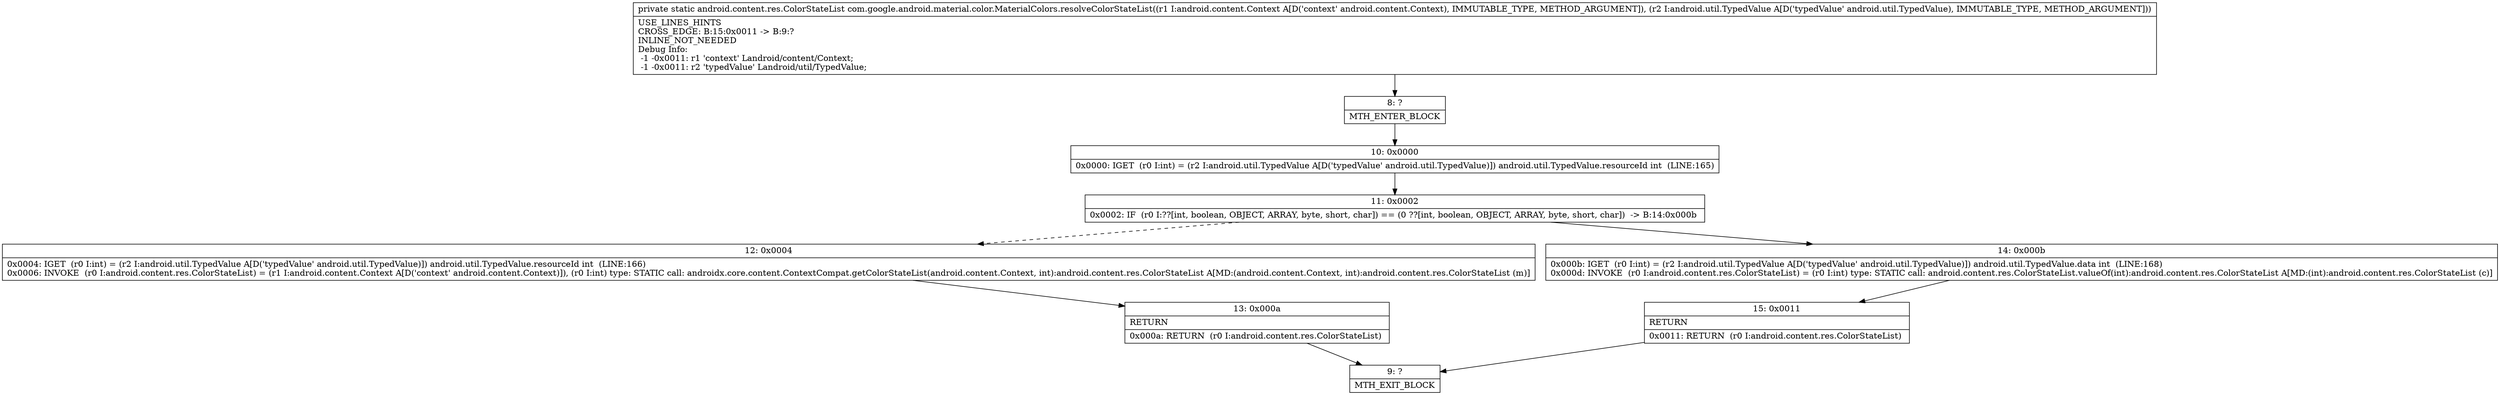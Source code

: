 digraph "CFG forcom.google.android.material.color.MaterialColors.resolveColorStateList(Landroid\/content\/Context;Landroid\/util\/TypedValue;)Landroid\/content\/res\/ColorStateList;" {
Node_8 [shape=record,label="{8\:\ ?|MTH_ENTER_BLOCK\l}"];
Node_10 [shape=record,label="{10\:\ 0x0000|0x0000: IGET  (r0 I:int) = (r2 I:android.util.TypedValue A[D('typedValue' android.util.TypedValue)]) android.util.TypedValue.resourceId int  (LINE:165)\l}"];
Node_11 [shape=record,label="{11\:\ 0x0002|0x0002: IF  (r0 I:??[int, boolean, OBJECT, ARRAY, byte, short, char]) == (0 ??[int, boolean, OBJECT, ARRAY, byte, short, char])  \-\> B:14:0x000b \l}"];
Node_12 [shape=record,label="{12\:\ 0x0004|0x0004: IGET  (r0 I:int) = (r2 I:android.util.TypedValue A[D('typedValue' android.util.TypedValue)]) android.util.TypedValue.resourceId int  (LINE:166)\l0x0006: INVOKE  (r0 I:android.content.res.ColorStateList) = (r1 I:android.content.Context A[D('context' android.content.Context)]), (r0 I:int) type: STATIC call: androidx.core.content.ContextCompat.getColorStateList(android.content.Context, int):android.content.res.ColorStateList A[MD:(android.content.Context, int):android.content.res.ColorStateList (m)]\l}"];
Node_13 [shape=record,label="{13\:\ 0x000a|RETURN\l|0x000a: RETURN  (r0 I:android.content.res.ColorStateList) \l}"];
Node_9 [shape=record,label="{9\:\ ?|MTH_EXIT_BLOCK\l}"];
Node_14 [shape=record,label="{14\:\ 0x000b|0x000b: IGET  (r0 I:int) = (r2 I:android.util.TypedValue A[D('typedValue' android.util.TypedValue)]) android.util.TypedValue.data int  (LINE:168)\l0x000d: INVOKE  (r0 I:android.content.res.ColorStateList) = (r0 I:int) type: STATIC call: android.content.res.ColorStateList.valueOf(int):android.content.res.ColorStateList A[MD:(int):android.content.res.ColorStateList (c)]\l}"];
Node_15 [shape=record,label="{15\:\ 0x0011|RETURN\l|0x0011: RETURN  (r0 I:android.content.res.ColorStateList) \l}"];
MethodNode[shape=record,label="{private static android.content.res.ColorStateList com.google.android.material.color.MaterialColors.resolveColorStateList((r1 I:android.content.Context A[D('context' android.content.Context), IMMUTABLE_TYPE, METHOD_ARGUMENT]), (r2 I:android.util.TypedValue A[D('typedValue' android.util.TypedValue), IMMUTABLE_TYPE, METHOD_ARGUMENT]))  | USE_LINES_HINTS\lCROSS_EDGE: B:15:0x0011 \-\> B:9:?\lINLINE_NOT_NEEDED\lDebug Info:\l  \-1 \-0x0011: r1 'context' Landroid\/content\/Context;\l  \-1 \-0x0011: r2 'typedValue' Landroid\/util\/TypedValue;\l}"];
MethodNode -> Node_8;Node_8 -> Node_10;
Node_10 -> Node_11;
Node_11 -> Node_12[style=dashed];
Node_11 -> Node_14;
Node_12 -> Node_13;
Node_13 -> Node_9;
Node_14 -> Node_15;
Node_15 -> Node_9;
}

